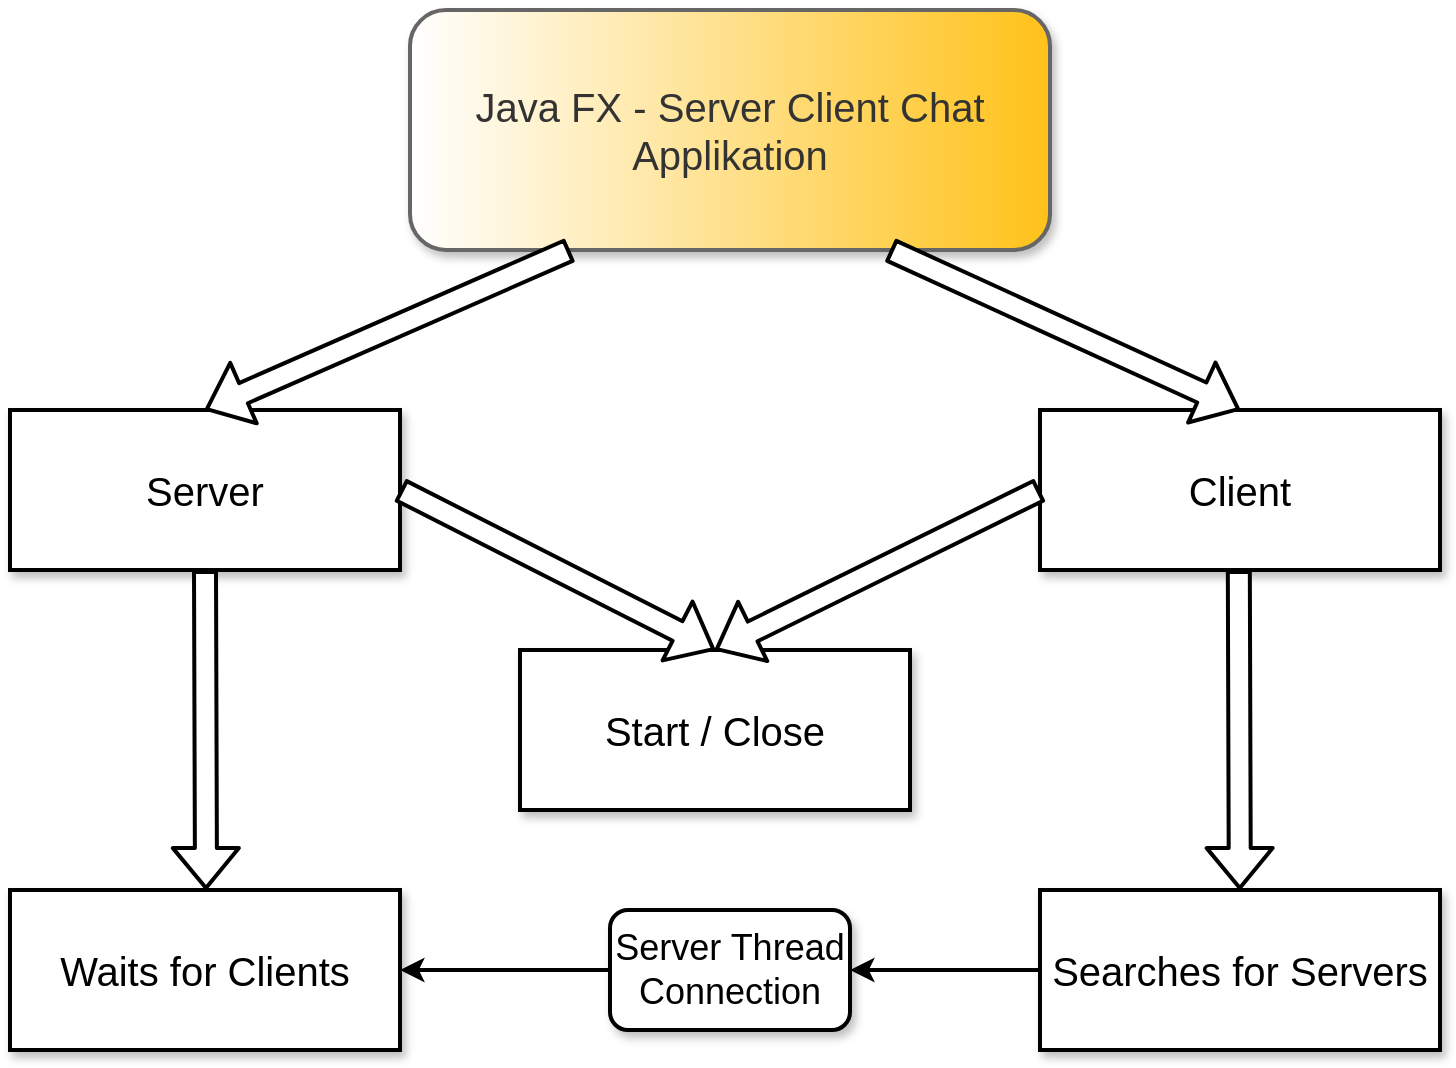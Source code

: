<mxfile version="13.0.9" type="device"><diagram id="Ozjg_n9kF51Ng3RgidGs" name="Page-1"><mxGraphModel dx="1581" dy="832" grid="1" gridSize="10" guides="1" tooltips="1" connect="1" arrows="1" fold="1" page="1" pageScale="1" pageWidth="850" pageHeight="1100" math="0" shadow="0"><root><mxCell id="0"/><mxCell id="1" parent="0"/><mxCell id="7B7GaHAp8T9oisgeVG5g-1" value="&lt;font style=&quot;font-size: 20px&quot;&gt;Java FX - Server Client Chat Applikation&lt;/font&gt;" style="rounded=1;whiteSpace=wrap;html=1;fillColor=#ffffff;strokeColor=#666666;fontColor=#333333;gradientColor=#FFC219;gradientDirection=east;strokeWidth=2;perimeterSpacing=0;shadow=1;glass=0;comic=0;" vertex="1" parent="1"><mxGeometry x="265" y="40" width="320" height="120" as="geometry"/></mxCell><mxCell id="7B7GaHAp8T9oisgeVG5g-2" value="&lt;font style=&quot;font-size: 20px&quot;&gt;Server&lt;/font&gt;" style="rounded=0;whiteSpace=wrap;html=1;shadow=1;glass=0;comic=0;strokeWidth=2;" vertex="1" parent="1"><mxGeometry x="65" y="240" width="195" height="80" as="geometry"/></mxCell><mxCell id="7B7GaHAp8T9oisgeVG5g-3" value="&lt;font style=&quot;font-size: 20px&quot;&gt;Client&lt;/font&gt;" style="rounded=0;whiteSpace=wrap;html=1;shadow=1;glass=0;comic=0;strokeWidth=2;" vertex="1" parent="1"><mxGeometry x="580" y="240" width="200" height="80" as="geometry"/></mxCell><mxCell id="7B7GaHAp8T9oisgeVG5g-4" value="" style="endArrow=classic;html=1;exitX=0.25;exitY=1;exitDx=0;exitDy=0;entryX=0.5;entryY=0;entryDx=0;entryDy=0;fillColor=#ffffff;shape=flexArrow;strokeWidth=2;" edge="1" parent="1" source="7B7GaHAp8T9oisgeVG5g-1" target="7B7GaHAp8T9oisgeVG5g-2"><mxGeometry width="50" height="50" relative="1" as="geometry"><mxPoint x="390" y="300" as="sourcePoint"/><mxPoint x="440" y="250" as="targetPoint"/></mxGeometry></mxCell><mxCell id="7B7GaHAp8T9oisgeVG5g-5" value="" style="shape=flexArrow;endArrow=classic;html=1;exitX=0.75;exitY=1;exitDx=0;exitDy=0;entryX=0.5;entryY=0;entryDx=0;entryDy=0;fillColor=#ffffff;strokeColor=#000000;strokeWidth=2;" edge="1" parent="1" source="7B7GaHAp8T9oisgeVG5g-1" target="7B7GaHAp8T9oisgeVG5g-3"><mxGeometry width="50" height="50" relative="1" as="geometry"><mxPoint x="515" y="180" as="sourcePoint"/><mxPoint x="335" y="260" as="targetPoint"/></mxGeometry></mxCell><mxCell id="7B7GaHAp8T9oisgeVG5g-6" value="&lt;font style=&quot;font-size: 20px&quot;&gt;Start / Close&lt;/font&gt;" style="rounded=0;whiteSpace=wrap;html=1;shadow=1;glass=0;comic=0;strokeWidth=2;" vertex="1" parent="1"><mxGeometry x="320" y="360" width="195" height="80" as="geometry"/></mxCell><mxCell id="7B7GaHAp8T9oisgeVG5g-7" value="" style="endArrow=classic;html=1;exitX=1;exitY=0.5;exitDx=0;exitDy=0;entryX=0.5;entryY=0;entryDx=0;entryDy=0;fillColor=#ffffff;shape=flexArrow;strokeWidth=2;" edge="1" parent="1" source="7B7GaHAp8T9oisgeVG5g-2" target="7B7GaHAp8T9oisgeVG5g-6"><mxGeometry width="50" height="50" relative="1" as="geometry"><mxPoint x="330" y="290" as="sourcePoint"/><mxPoint x="147.5" y="370" as="targetPoint"/></mxGeometry></mxCell><mxCell id="7B7GaHAp8T9oisgeVG5g-8" value="" style="endArrow=classic;html=1;fillColor=#ffffff;shape=flexArrow;strokeWidth=2;exitX=0;exitY=0.5;exitDx=0;exitDy=0;entryX=0.5;entryY=0;entryDx=0;entryDy=0;" edge="1" target="7B7GaHAp8T9oisgeVG5g-6" parent="1" source="7B7GaHAp8T9oisgeVG5g-3"><mxGeometry width="50" height="50" relative="1" as="geometry"><mxPoint x="710" y="350" as="sourcePoint"/><mxPoint x="680" y="400" as="targetPoint"/></mxGeometry></mxCell><mxCell id="7B7GaHAp8T9oisgeVG5g-11" value="&lt;span style=&quot;font-size: 20px&quot;&gt;Waits for Clients&lt;/span&gt;" style="rounded=0;whiteSpace=wrap;html=1;shadow=1;glass=0;comic=0;strokeWidth=2;" vertex="1" parent="1"><mxGeometry x="65" y="480" width="195" height="80" as="geometry"/></mxCell><mxCell id="7B7GaHAp8T9oisgeVG5g-13" value="&lt;font style=&quot;font-size: 20px&quot;&gt;Searches for Servers&lt;/font&gt;" style="rounded=0;whiteSpace=wrap;html=1;shadow=1;glass=0;comic=0;strokeWidth=2;" vertex="1" parent="1"><mxGeometry x="580" y="480" width="200" height="80" as="geometry"/></mxCell><mxCell id="7B7GaHAp8T9oisgeVG5g-14" value="&lt;font style=&quot;font-size: 18px&quot;&gt;Server Thread&lt;br&gt;Connection&lt;/font&gt;" style="rounded=1;whiteSpace=wrap;html=1;shadow=1;glass=0;comic=0;strokeWidth=2;" vertex="1" parent="1"><mxGeometry x="365" y="490" width="120" height="60" as="geometry"/></mxCell><mxCell id="7B7GaHAp8T9oisgeVG5g-15" value="" style="endArrow=classic;html=1;strokeColor=#000000;strokeWidth=2;fillColor=#ffffff;exitX=0;exitY=0.5;exitDx=0;exitDy=0;" edge="1" parent="1" source="7B7GaHAp8T9oisgeVG5g-13" target="7B7GaHAp8T9oisgeVG5g-14"><mxGeometry width="50" height="50" relative="1" as="geometry"><mxPoint x="520" y="550" as="sourcePoint"/><mxPoint x="570" y="500" as="targetPoint"/></mxGeometry></mxCell><mxCell id="7B7GaHAp8T9oisgeVG5g-16" value="" style="endArrow=classic;html=1;strokeColor=#000000;strokeWidth=2;fillColor=#ffffff;entryX=1;entryY=0.5;entryDx=0;entryDy=0;exitX=0;exitY=0.5;exitDx=0;exitDy=0;" edge="1" parent="1" source="7B7GaHAp8T9oisgeVG5g-14" target="7B7GaHAp8T9oisgeVG5g-11"><mxGeometry width="50" height="50" relative="1" as="geometry"><mxPoint x="330" y="510" as="sourcePoint"/><mxPoint x="380" y="460" as="targetPoint"/></mxGeometry></mxCell><mxCell id="7B7GaHAp8T9oisgeVG5g-17" value="" style="endArrow=classic;html=1;exitX=0.5;exitY=1;exitDx=0;exitDy=0;fillColor=#ffffff;shape=flexArrow;strokeWidth=2;" edge="1" parent="1" source="7B7GaHAp8T9oisgeVG5g-2"><mxGeometry width="50" height="50" relative="1" as="geometry"><mxPoint x="210" y="380" as="sourcePoint"/><mxPoint x="163" y="480" as="targetPoint"/></mxGeometry></mxCell><mxCell id="7B7GaHAp8T9oisgeVG5g-18" value="" style="endArrow=classic;html=1;exitX=0.5;exitY=1;exitDx=0;exitDy=0;fillColor=#ffffff;shape=flexArrow;strokeWidth=2;" edge="1" parent="1"><mxGeometry width="50" height="50" relative="1" as="geometry"><mxPoint x="679.41" y="320" as="sourcePoint"/><mxPoint x="679.91" y="480" as="targetPoint"/></mxGeometry></mxCell></root></mxGraphModel></diagram></mxfile>